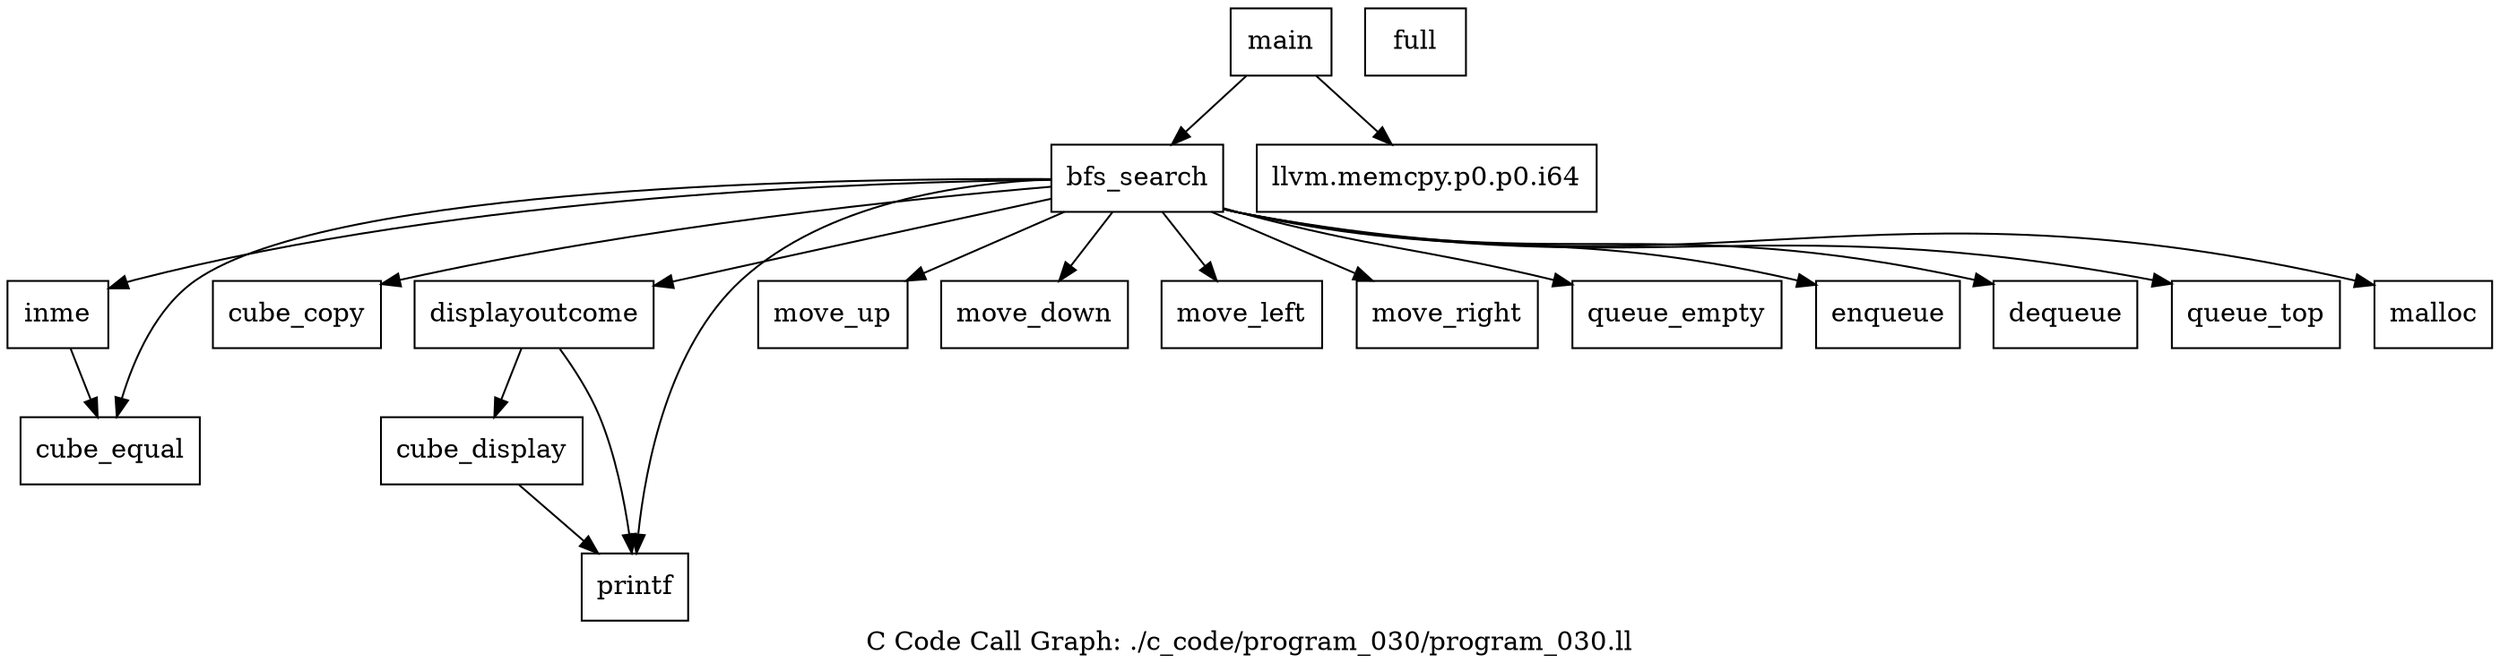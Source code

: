 digraph "C Code Call Graph: ./c_code/program_030/program_030.ll" {
	label="C Code Call Graph: ./c_code/program_030/program_030.ll";

	Node0x564bad7fa8d0 [shape=record,label="{cube_equal}"];
	Node0x564bad7fb110 [shape=record,label="{cube_copy}"];
	Node0x564bad7fc060 [shape=record,label="{cube_display}"];
	Node0x564bad7fc060 -> Node0x564bad7fc7c0;
	Node0x564bad7fc7c0 [shape=record,label="{printf}"];
	Node0x564bad7fd810 [shape=record,label="{move_up}"];
	Node0x564bad7fe5a0 [shape=record,label="{move_down}"];
	Node0x564bad7ff5b0 [shape=record,label="{move_left}"];
	Node0x564bad800390 [shape=record,label="{move_right}"];
	Node0x564bad800700 [shape=record,label="{displayoutcome}"];
	Node0x564bad800700 -> Node0x564bad7fc060;
	Node0x564bad800700 -> Node0x564bad7fc7c0;
	Node0x564bad800e10 [shape=record,label="{inme}"];
	Node0x564bad800e10 -> Node0x564bad7fa8d0;
	Node0x564bad7fb400 [shape=record,label="{queue_empty}"];
	Node0x564bad7f5340 [shape=record,label="{full}"];
	Node0x564bad80fbb0 [shape=record,label="{enqueue}"];
	Node0x564bad80fc30 [shape=record,label="{dequeue}"];
	Node0x564bad80fcb0 [shape=record,label="{queue_top}"];
	Node0x564bad80fd30 [shape=record,label="{bfs_search}"];
	Node0x564bad80fd30 -> Node0x564bad80fdb0;
	Node0x564bad80fd30 -> Node0x564bad7fb110;
	Node0x564bad80fd30 -> Node0x564bad80fbb0;
	Node0x564bad80fd30 -> Node0x564bad7fb400;
	Node0x564bad80fd30 -> Node0x564bad80fcb0;
	Node0x564bad80fd30 -> Node0x564bad7fa8d0;
	Node0x564bad80fd30 -> Node0x564bad7fc7c0;
	Node0x564bad80fd30 -> Node0x564bad800700;
	Node0x564bad80fd30 -> Node0x564bad80fc30;
	Node0x564bad80fd30 -> Node0x564bad800e10;
	Node0x564bad80fd30 -> Node0x564bad7fd810;
	Node0x564bad80fd30 -> Node0x564bad800390;
	Node0x564bad80fd30 -> Node0x564bad7ff5b0;
	Node0x564bad80fd30 -> Node0x564bad7fe5a0;
	Node0x564bad80fdb0 [shape=record,label="{malloc}"];
	Node0x564bad811090 [shape=record,label="{main}"];
	Node0x564bad811090 -> Node0x564bad811110;
	Node0x564bad811090 -> Node0x564bad80fd30;
	Node0x564bad811110 [shape=record,label="{llvm.memcpy.p0.p0.i64}"];
}
